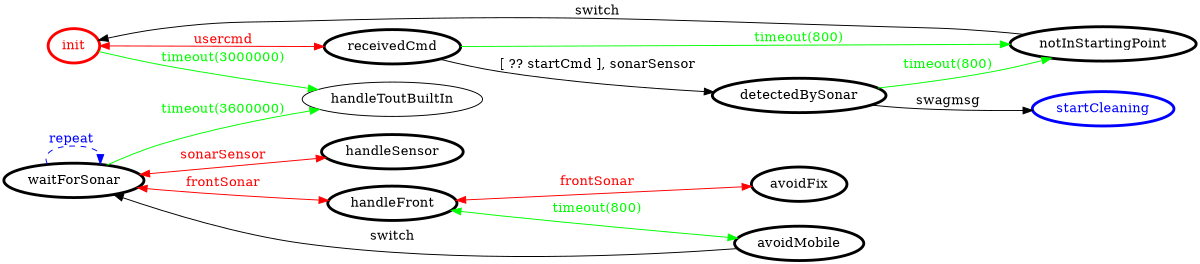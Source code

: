 /*
*
* A GraphViz DOT FSM description 
* Please use a GraphViz visualizer (like http://www.webgraphviz.com)
*  
*/

digraph finite_state_machine {
	rankdir=LR
	size="8,5"
	
	init [ color = red ][ fontcolor = red ][ penwidth = 3 ]
	avoidFix [ color = black ][ fontcolor = black ][ penwidth = 3 ]
	notInStartingPoint [ color = black ][ fontcolor = black ][ penwidth = 3 ]
	handleSensor [ color = black ][ fontcolor = black ][ penwidth = 3 ]
	handleFront [ color = black ][ fontcolor = black ][ penwidth = 3 ]
	detectedBySonar [ color = black ][ fontcolor = black ][ penwidth = 3 ]
	waitForSonar [ color = black ][ fontcolor = black ][ penwidth = 3 ]
	receivedCmd [ color = black ][ fontcolor = black ][ penwidth = 3 ]
	avoidMobile [ color = black ][ fontcolor = black ][ penwidth = 3 ]
	startCleaning [ color = blue ][ fontcolor = blue ][ penwidth = 3 ]
	
	notInStartingPoint -> init [ label = "switch" ][ color = black ][ fontcolor = black ]
	avoidMobile -> waitForSonar [ label = "switch" ][ color = black ][ fontcolor = black ]
	handleFront -> avoidFix [ label = "frontSonar" ][ color = red ][ fontcolor = red ][ dir = both ]
	receivedCmd -> detectedBySonar [ label = "[ ?? startCmd ], sonarSensor" ][ color = black ][ fontcolor = black ]
	waitForSonar -> handleSensor [ label = "sonarSensor" ][ color = red ][ fontcolor = red ][ dir = both ]
	init -> receivedCmd [ label = "usercmd" ][ color = red ][ fontcolor = red ][ dir = both ]
	waitForSonar -> waitForSonar [ label = "repeat "][ style = dashed ][ color = blue ][ fontcolor = blue ]
	waitForSonar -> handleToutBuiltIn [ label = "timeout(3600000)" ][ color = green ][ fontcolor = green ]
	detectedBySonar -> notInStartingPoint [ label = "timeout(800)" ][ color = green ][ fontcolor = green ]
	waitForSonar -> handleFront [ label = "frontSonar" ][ color = red ][ fontcolor = red ][ dir = both ]
	init -> handleToutBuiltIn [ label = "timeout(3000000)" ][ color = green ][ fontcolor = green ]
	handleFront -> avoidMobile [ label = "timeout(800)" ][ color = green ][ fontcolor = green ][ dir = both ]
	receivedCmd -> notInStartingPoint [ label = "timeout(800)" ][ color = green ][ fontcolor = green ]
	detectedBySonar -> startCleaning [ label = "swagmsg" ][ color = black ][ fontcolor = black ]
}
